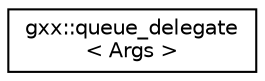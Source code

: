 digraph "Graphical Class Hierarchy"
{
  edge [fontname="Helvetica",fontsize="10",labelfontname="Helvetica",labelfontsize="10"];
  node [fontname="Helvetica",fontsize="10",shape=record];
  rankdir="LR";
  Node1 [label="gxx::queue_delegate\l\< Args \>",height=0.2,width=0.4,color="black", fillcolor="white", style="filled",URL="$classgxx_1_1queue__delegate.html"];
}
